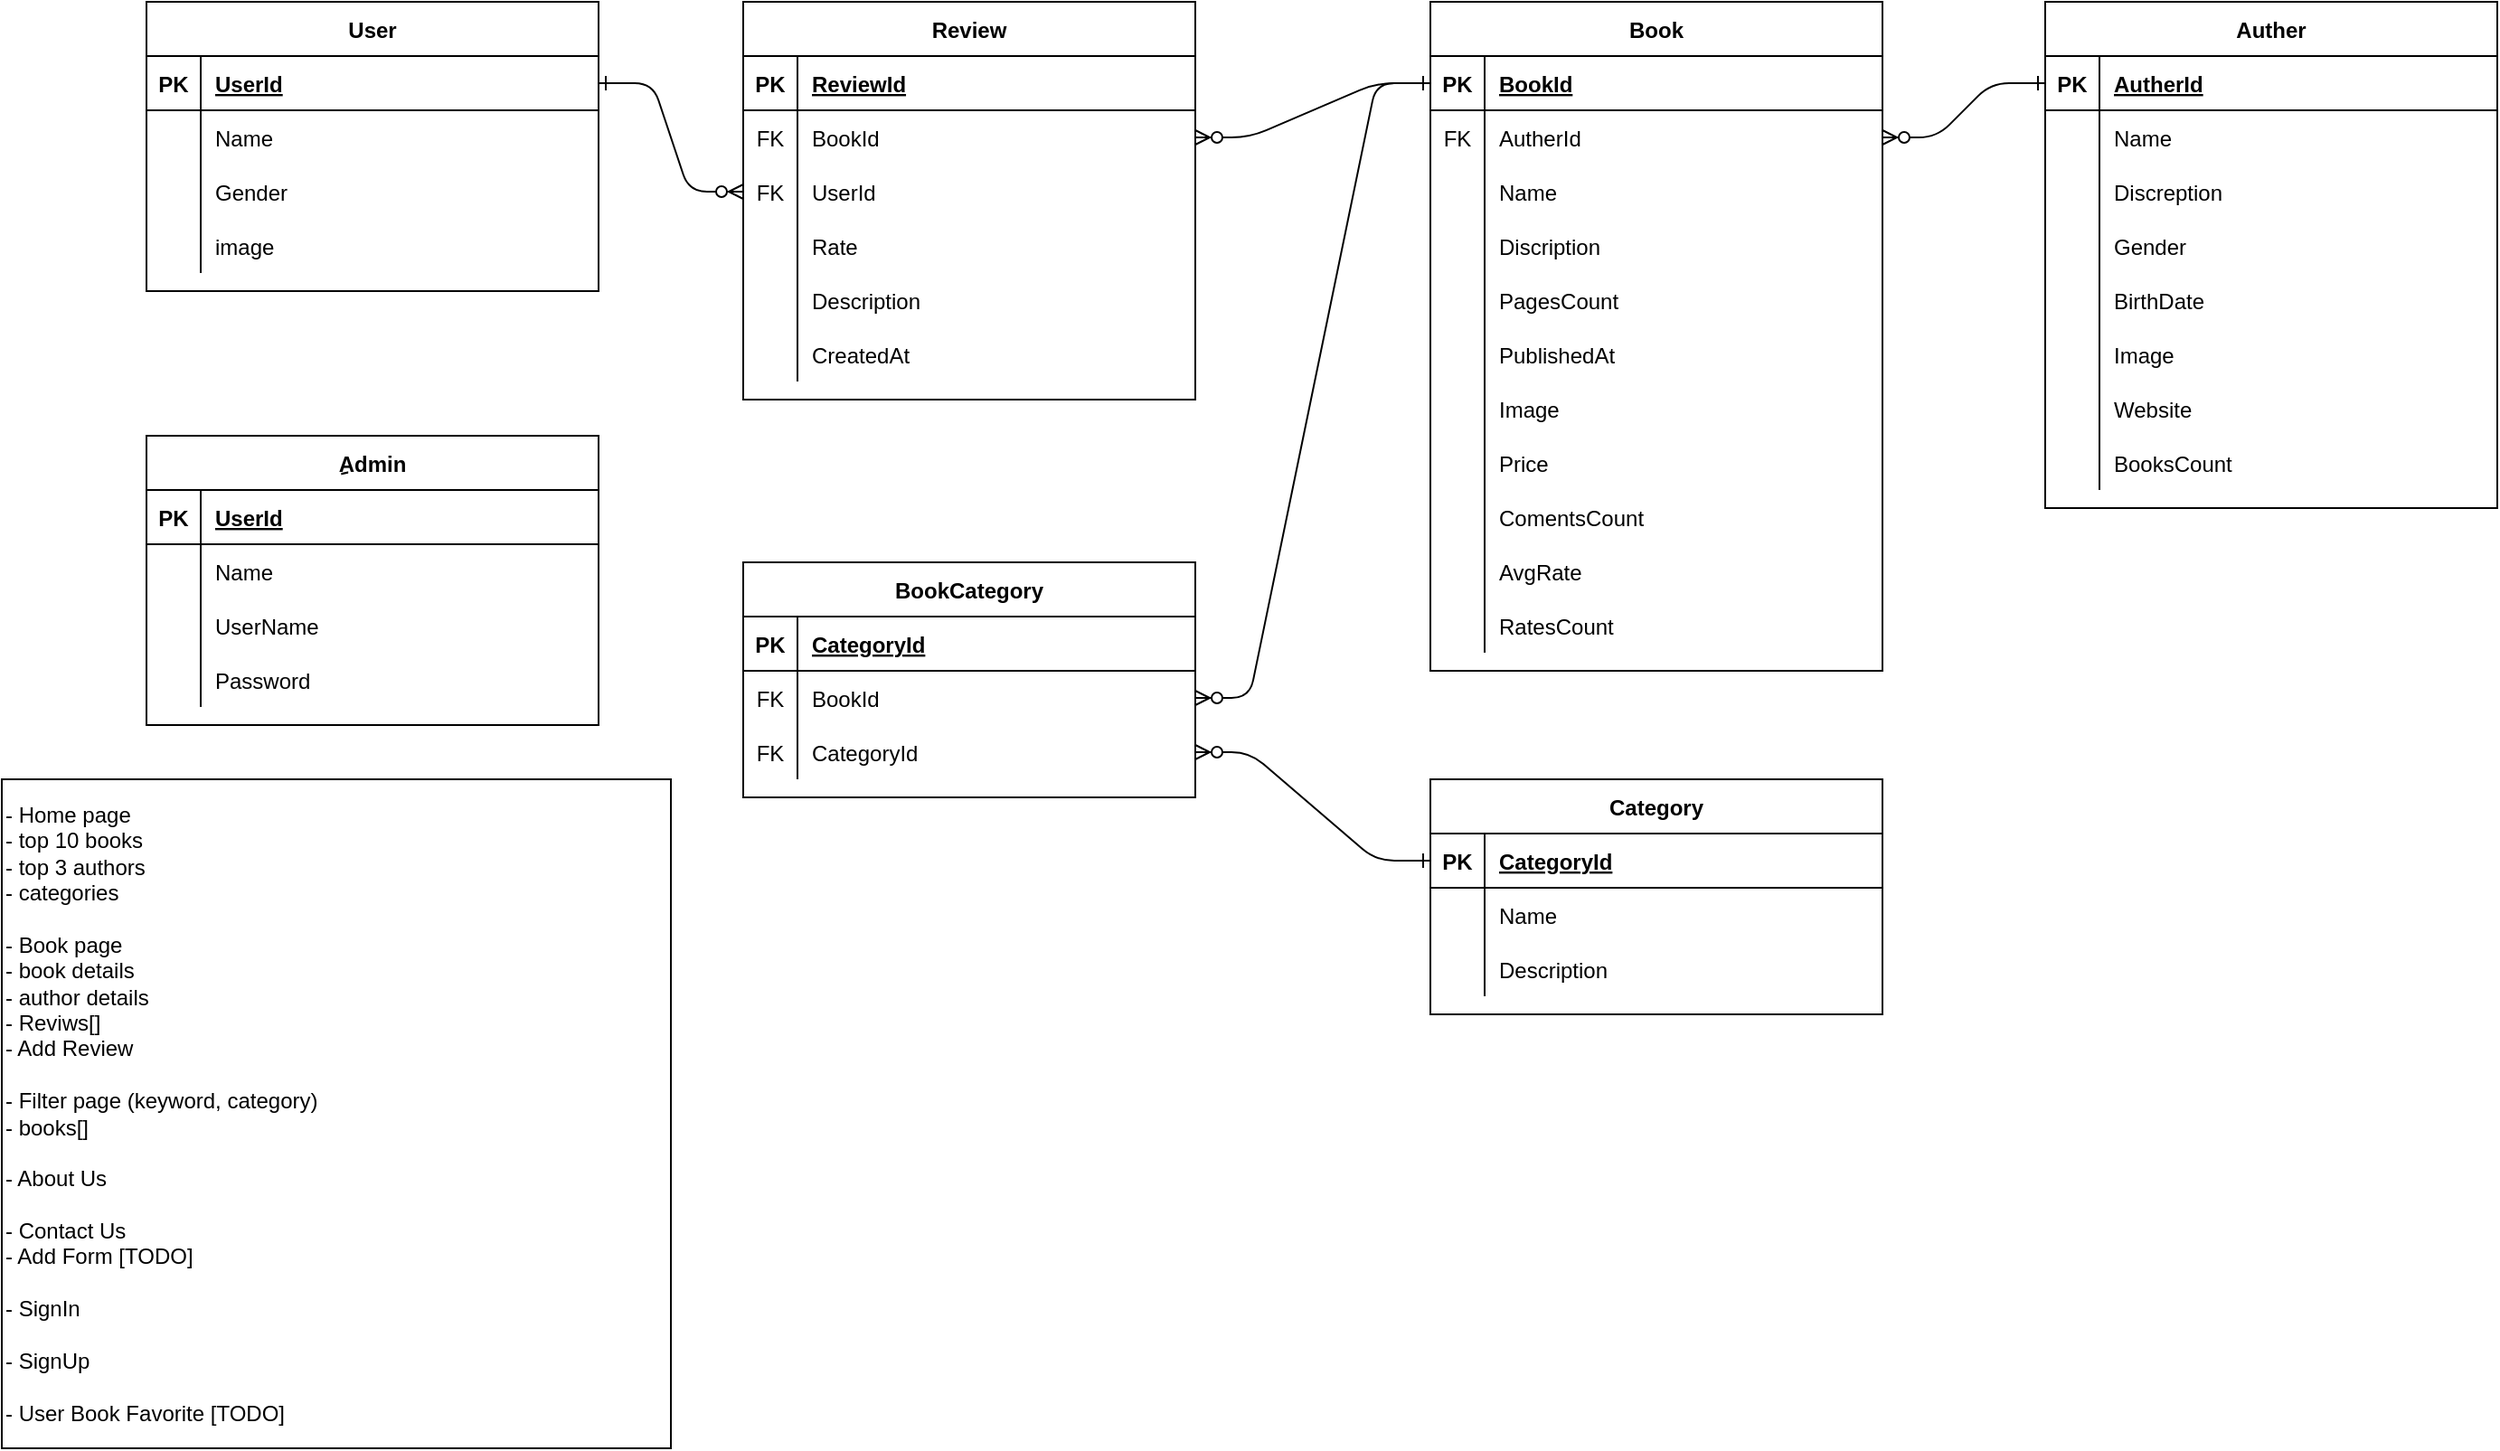 <mxfile version="14.5.1" type="device"><diagram id="R2lEEEUBdFMjLlhIrx00" name="Page-1"><mxGraphModel dx="2222" dy="832" grid="1" gridSize="10" guides="1" tooltips="1" connect="1" arrows="1" fold="1" page="0" pageScale="1" pageWidth="850" pageHeight="1100" math="0" shadow="0" extFonts="Permanent Marker^https://fonts.googleapis.com/css?family=Permanent+Marker"><root><mxCell id="0"/><mxCell id="1" parent="0"/><mxCell id="C-vyLk0tnHw3VtMMgP7b-1" value="" style="edgeStyle=entityRelationEdgeStyle;endArrow=ERzeroToMany;startArrow=ERone;endFill=1;startFill=0;" parent="1" source="C-vyLk0tnHw3VtMMgP7b-3" target="C-vyLk0tnHw3VtMMgP7b-27" edge="1"><mxGeometry width="100" height="100" relative="1" as="geometry"><mxPoint x="340" y="720" as="sourcePoint"/><mxPoint x="350" y="250" as="targetPoint"/></mxGeometry></mxCell><mxCell id="C-vyLk0tnHw3VtMMgP7b-2" value="Auther" style="shape=table;startSize=30;container=1;collapsible=1;childLayout=tableLayout;fixedRows=1;rowLines=0;fontStyle=1;align=center;resizeLast=1;" parent="1" vertex="1"><mxGeometry x="360" y="120" width="250" height="280" as="geometry"/></mxCell><mxCell id="C-vyLk0tnHw3VtMMgP7b-3" value="" style="shape=partialRectangle;collapsible=0;dropTarget=0;pointerEvents=0;fillColor=none;points=[[0,0.5],[1,0.5]];portConstraint=eastwest;top=0;left=0;right=0;bottom=1;" parent="C-vyLk0tnHw3VtMMgP7b-2" vertex="1"><mxGeometry y="30" width="250" height="30" as="geometry"/></mxCell><mxCell id="C-vyLk0tnHw3VtMMgP7b-4" value="PK" style="shape=partialRectangle;overflow=hidden;connectable=0;fillColor=none;top=0;left=0;bottom=0;right=0;fontStyle=1;" parent="C-vyLk0tnHw3VtMMgP7b-3" vertex="1"><mxGeometry width="30" height="30" as="geometry"/></mxCell><mxCell id="C-vyLk0tnHw3VtMMgP7b-5" value="AutherId" style="shape=partialRectangle;overflow=hidden;connectable=0;fillColor=none;top=0;left=0;bottom=0;right=0;align=left;spacingLeft=6;fontStyle=5;" parent="C-vyLk0tnHw3VtMMgP7b-3" vertex="1"><mxGeometry x="30" width="220" height="30" as="geometry"/></mxCell><mxCell id="C-vyLk0tnHw3VtMMgP7b-6" value="" style="shape=partialRectangle;collapsible=0;dropTarget=0;pointerEvents=0;fillColor=none;points=[[0,0.5],[1,0.5]];portConstraint=eastwest;top=0;left=0;right=0;bottom=0;" parent="C-vyLk0tnHw3VtMMgP7b-2" vertex="1"><mxGeometry y="60" width="250" height="30" as="geometry"/></mxCell><mxCell id="C-vyLk0tnHw3VtMMgP7b-7" value="" style="shape=partialRectangle;overflow=hidden;connectable=0;fillColor=none;top=0;left=0;bottom=0;right=0;" parent="C-vyLk0tnHw3VtMMgP7b-6" vertex="1"><mxGeometry width="30" height="30" as="geometry"/></mxCell><mxCell id="C-vyLk0tnHw3VtMMgP7b-8" value="Name" style="shape=partialRectangle;overflow=hidden;connectable=0;fillColor=none;top=0;left=0;bottom=0;right=0;align=left;spacingLeft=6;" parent="C-vyLk0tnHw3VtMMgP7b-6" vertex="1"><mxGeometry x="30" width="220" height="30" as="geometry"/></mxCell><mxCell id="C-vyLk0tnHw3VtMMgP7b-9" value="" style="shape=partialRectangle;collapsible=0;dropTarget=0;pointerEvents=0;fillColor=none;points=[[0,0.5],[1,0.5]];portConstraint=eastwest;top=0;left=0;right=0;bottom=0;" parent="C-vyLk0tnHw3VtMMgP7b-2" vertex="1"><mxGeometry y="90" width="250" height="30" as="geometry"/></mxCell><mxCell id="C-vyLk0tnHw3VtMMgP7b-10" value="" style="shape=partialRectangle;overflow=hidden;connectable=0;fillColor=none;top=0;left=0;bottom=0;right=0;" parent="C-vyLk0tnHw3VtMMgP7b-9" vertex="1"><mxGeometry width="30" height="30" as="geometry"/></mxCell><mxCell id="C-vyLk0tnHw3VtMMgP7b-11" value="Discreption" style="shape=partialRectangle;overflow=hidden;connectable=0;fillColor=none;top=0;left=0;bottom=0;right=0;align=left;spacingLeft=6;" parent="C-vyLk0tnHw3VtMMgP7b-9" vertex="1"><mxGeometry x="30" width="220" height="30" as="geometry"/></mxCell><mxCell id="9CYQMxDOQWT6zgm0s9Ft-34" value="" style="shape=partialRectangle;collapsible=0;dropTarget=0;pointerEvents=0;fillColor=none;points=[[0,0.5],[1,0.5]];portConstraint=eastwest;top=0;left=0;right=0;bottom=0;" parent="C-vyLk0tnHw3VtMMgP7b-2" vertex="1"><mxGeometry y="120" width="250" height="30" as="geometry"/></mxCell><mxCell id="9CYQMxDOQWT6zgm0s9Ft-35" value="" style="shape=partialRectangle;overflow=hidden;connectable=0;fillColor=none;top=0;left=0;bottom=0;right=0;" parent="9CYQMxDOQWT6zgm0s9Ft-34" vertex="1"><mxGeometry width="30" height="30" as="geometry"/></mxCell><mxCell id="9CYQMxDOQWT6zgm0s9Ft-36" value="Gender" style="shape=partialRectangle;overflow=hidden;connectable=0;fillColor=none;top=0;left=0;bottom=0;right=0;align=left;spacingLeft=6;" parent="9CYQMxDOQWT6zgm0s9Ft-34" vertex="1"><mxGeometry x="30" width="220" height="30" as="geometry"/></mxCell><mxCell id="9CYQMxDOQWT6zgm0s9Ft-37" value="" style="shape=partialRectangle;collapsible=0;dropTarget=0;pointerEvents=0;fillColor=none;points=[[0,0.5],[1,0.5]];portConstraint=eastwest;top=0;left=0;right=0;bottom=0;" parent="C-vyLk0tnHw3VtMMgP7b-2" vertex="1"><mxGeometry y="150" width="250" height="30" as="geometry"/></mxCell><mxCell id="9CYQMxDOQWT6zgm0s9Ft-38" value="" style="shape=partialRectangle;overflow=hidden;connectable=0;fillColor=none;top=0;left=0;bottom=0;right=0;" parent="9CYQMxDOQWT6zgm0s9Ft-37" vertex="1"><mxGeometry width="30" height="30" as="geometry"/></mxCell><mxCell id="9CYQMxDOQWT6zgm0s9Ft-39" value="BirthDate" style="shape=partialRectangle;overflow=hidden;connectable=0;fillColor=none;top=0;left=0;bottom=0;right=0;align=left;spacingLeft=6;" parent="9CYQMxDOQWT6zgm0s9Ft-37" vertex="1"><mxGeometry x="30" width="220" height="30" as="geometry"/></mxCell><mxCell id="9CYQMxDOQWT6zgm0s9Ft-40" value="" style="shape=partialRectangle;collapsible=0;dropTarget=0;pointerEvents=0;fillColor=none;points=[[0,0.5],[1,0.5]];portConstraint=eastwest;top=0;left=0;right=0;bottom=0;" parent="C-vyLk0tnHw3VtMMgP7b-2" vertex="1"><mxGeometry y="180" width="250" height="30" as="geometry"/></mxCell><mxCell id="9CYQMxDOQWT6zgm0s9Ft-41" value="" style="shape=partialRectangle;overflow=hidden;connectable=0;fillColor=none;top=0;left=0;bottom=0;right=0;" parent="9CYQMxDOQWT6zgm0s9Ft-40" vertex="1"><mxGeometry width="30" height="30" as="geometry"/></mxCell><mxCell id="9CYQMxDOQWT6zgm0s9Ft-42" value="Image" style="shape=partialRectangle;overflow=hidden;connectable=0;fillColor=none;top=0;left=0;bottom=0;right=0;align=left;spacingLeft=6;" parent="9CYQMxDOQWT6zgm0s9Ft-40" vertex="1"><mxGeometry x="30" width="220" height="30" as="geometry"/></mxCell><mxCell id="9CYQMxDOQWT6zgm0s9Ft-43" value="" style="shape=partialRectangle;collapsible=0;dropTarget=0;pointerEvents=0;fillColor=none;points=[[0,0.5],[1,0.5]];portConstraint=eastwest;top=0;left=0;right=0;bottom=0;" parent="C-vyLk0tnHw3VtMMgP7b-2" vertex="1"><mxGeometry y="210" width="250" height="30" as="geometry"/></mxCell><mxCell id="9CYQMxDOQWT6zgm0s9Ft-44" value="" style="shape=partialRectangle;overflow=hidden;connectable=0;fillColor=none;top=0;left=0;bottom=0;right=0;" parent="9CYQMxDOQWT6zgm0s9Ft-43" vertex="1"><mxGeometry width="30" height="30" as="geometry"/></mxCell><mxCell id="9CYQMxDOQWT6zgm0s9Ft-45" value="Website" style="shape=partialRectangle;overflow=hidden;connectable=0;fillColor=none;top=0;left=0;bottom=0;right=0;align=left;spacingLeft=6;" parent="9CYQMxDOQWT6zgm0s9Ft-43" vertex="1"><mxGeometry x="30" width="220" height="30" as="geometry"/></mxCell><mxCell id="9CYQMxDOQWT6zgm0s9Ft-46" value="" style="shape=partialRectangle;collapsible=0;dropTarget=0;pointerEvents=0;fillColor=none;points=[[0,0.5],[1,0.5]];portConstraint=eastwest;top=0;left=0;right=0;bottom=0;" parent="C-vyLk0tnHw3VtMMgP7b-2" vertex="1"><mxGeometry y="240" width="250" height="30" as="geometry"/></mxCell><mxCell id="9CYQMxDOQWT6zgm0s9Ft-47" value="" style="shape=partialRectangle;overflow=hidden;connectable=0;fillColor=none;top=0;left=0;bottom=0;right=0;" parent="9CYQMxDOQWT6zgm0s9Ft-46" vertex="1"><mxGeometry width="30" height="30" as="geometry"/></mxCell><mxCell id="9CYQMxDOQWT6zgm0s9Ft-48" value="BooksCount" style="shape=partialRectangle;overflow=hidden;connectable=0;fillColor=none;top=0;left=0;bottom=0;right=0;align=left;spacingLeft=6;" parent="9CYQMxDOQWT6zgm0s9Ft-46" vertex="1"><mxGeometry x="30" width="220" height="30" as="geometry"/></mxCell><mxCell id="C-vyLk0tnHw3VtMMgP7b-23" value="Book" style="shape=table;startSize=30;container=1;collapsible=1;childLayout=tableLayout;fixedRows=1;rowLines=0;fontStyle=1;align=center;resizeLast=1;" parent="1" vertex="1"><mxGeometry x="20" y="120" width="250" height="370" as="geometry"/></mxCell><mxCell id="C-vyLk0tnHw3VtMMgP7b-24" value="" style="shape=partialRectangle;collapsible=0;dropTarget=0;pointerEvents=0;fillColor=none;points=[[0,0.5],[1,0.5]];portConstraint=eastwest;top=0;left=0;right=0;bottom=1;" parent="C-vyLk0tnHw3VtMMgP7b-23" vertex="1"><mxGeometry y="30" width="250" height="30" as="geometry"/></mxCell><mxCell id="C-vyLk0tnHw3VtMMgP7b-25" value="PK" style="shape=partialRectangle;overflow=hidden;connectable=0;fillColor=none;top=0;left=0;bottom=0;right=0;fontStyle=1;" parent="C-vyLk0tnHw3VtMMgP7b-24" vertex="1"><mxGeometry width="30" height="30" as="geometry"/></mxCell><mxCell id="C-vyLk0tnHw3VtMMgP7b-26" value="BookId" style="shape=partialRectangle;overflow=hidden;connectable=0;fillColor=none;top=0;left=0;bottom=0;right=0;align=left;spacingLeft=6;fontStyle=5;" parent="C-vyLk0tnHw3VtMMgP7b-24" vertex="1"><mxGeometry x="30" width="220" height="30" as="geometry"/></mxCell><mxCell id="C-vyLk0tnHw3VtMMgP7b-27" value="" style="shape=partialRectangle;collapsible=0;dropTarget=0;pointerEvents=0;fillColor=none;points=[[0,0.5],[1,0.5]];portConstraint=eastwest;top=0;left=0;right=0;bottom=0;" parent="C-vyLk0tnHw3VtMMgP7b-23" vertex="1"><mxGeometry y="60" width="250" height="30" as="geometry"/></mxCell><mxCell id="C-vyLk0tnHw3VtMMgP7b-28" value="FK" style="shape=partialRectangle;overflow=hidden;connectable=0;fillColor=none;top=0;left=0;bottom=0;right=0;" parent="C-vyLk0tnHw3VtMMgP7b-27" vertex="1"><mxGeometry width="30" height="30" as="geometry"/></mxCell><mxCell id="C-vyLk0tnHw3VtMMgP7b-29" value="AutherId" style="shape=partialRectangle;overflow=hidden;connectable=0;fillColor=none;top=0;left=0;bottom=0;right=0;align=left;spacingLeft=6;" parent="C-vyLk0tnHw3VtMMgP7b-27" vertex="1"><mxGeometry x="30" width="220" height="30" as="geometry"/></mxCell><mxCell id="9CYQMxDOQWT6zgm0s9Ft-31" value="" style="shape=partialRectangle;collapsible=0;dropTarget=0;pointerEvents=0;fillColor=none;points=[[0,0.5],[1,0.5]];portConstraint=eastwest;top=0;left=0;right=0;bottom=0;" parent="C-vyLk0tnHw3VtMMgP7b-23" vertex="1"><mxGeometry y="90" width="250" height="30" as="geometry"/></mxCell><mxCell id="9CYQMxDOQWT6zgm0s9Ft-32" value="" style="shape=partialRectangle;overflow=hidden;connectable=0;fillColor=none;top=0;left=0;bottom=0;right=0;" parent="9CYQMxDOQWT6zgm0s9Ft-31" vertex="1"><mxGeometry width="30" height="30" as="geometry"/></mxCell><mxCell id="9CYQMxDOQWT6zgm0s9Ft-33" value="Name" style="shape=partialRectangle;overflow=hidden;connectable=0;fillColor=none;top=0;left=0;bottom=0;right=0;align=left;spacingLeft=6;" parent="9CYQMxDOQWT6zgm0s9Ft-31" vertex="1"><mxGeometry x="30" width="220" height="30" as="geometry"/></mxCell><mxCell id="9CYQMxDOQWT6zgm0s9Ft-28" value="" style="shape=partialRectangle;collapsible=0;dropTarget=0;pointerEvents=0;fillColor=none;points=[[0,0.5],[1,0.5]];portConstraint=eastwest;top=0;left=0;right=0;bottom=0;" parent="C-vyLk0tnHw3VtMMgP7b-23" vertex="1"><mxGeometry y="120" width="250" height="30" as="geometry"/></mxCell><mxCell id="9CYQMxDOQWT6zgm0s9Ft-29" value="" style="shape=partialRectangle;overflow=hidden;connectable=0;fillColor=none;top=0;left=0;bottom=0;right=0;" parent="9CYQMxDOQWT6zgm0s9Ft-28" vertex="1"><mxGeometry width="30" height="30" as="geometry"/></mxCell><mxCell id="9CYQMxDOQWT6zgm0s9Ft-30" value="Discription" style="shape=partialRectangle;overflow=hidden;connectable=0;fillColor=none;top=0;left=0;bottom=0;right=0;align=left;spacingLeft=6;" parent="9CYQMxDOQWT6zgm0s9Ft-28" vertex="1"><mxGeometry x="30" width="220" height="30" as="geometry"/></mxCell><mxCell id="9CYQMxDOQWT6zgm0s9Ft-1" value="" style="shape=partialRectangle;collapsible=0;dropTarget=0;pointerEvents=0;fillColor=none;points=[[0,0.5],[1,0.5]];portConstraint=eastwest;top=0;left=0;right=0;bottom=0;" parent="C-vyLk0tnHw3VtMMgP7b-23" vertex="1"><mxGeometry y="150" width="250" height="30" as="geometry"/></mxCell><mxCell id="9CYQMxDOQWT6zgm0s9Ft-2" value="" style="shape=partialRectangle;overflow=hidden;connectable=0;fillColor=none;top=0;left=0;bottom=0;right=0;" parent="9CYQMxDOQWT6zgm0s9Ft-1" vertex="1"><mxGeometry width="30" height="30" as="geometry"/></mxCell><mxCell id="9CYQMxDOQWT6zgm0s9Ft-3" value="PagesCount" style="shape=partialRectangle;overflow=hidden;connectable=0;fillColor=none;top=0;left=0;bottom=0;right=0;align=left;spacingLeft=6;" parent="9CYQMxDOQWT6zgm0s9Ft-1" vertex="1"><mxGeometry x="30" width="220" height="30" as="geometry"/></mxCell><mxCell id="9CYQMxDOQWT6zgm0s9Ft-4" value="" style="shape=partialRectangle;collapsible=0;dropTarget=0;pointerEvents=0;fillColor=none;points=[[0,0.5],[1,0.5]];portConstraint=eastwest;top=0;left=0;right=0;bottom=0;" parent="C-vyLk0tnHw3VtMMgP7b-23" vertex="1"><mxGeometry y="180" width="250" height="30" as="geometry"/></mxCell><mxCell id="9CYQMxDOQWT6zgm0s9Ft-5" value="" style="shape=partialRectangle;overflow=hidden;connectable=0;fillColor=none;top=0;left=0;bottom=0;right=0;" parent="9CYQMxDOQWT6zgm0s9Ft-4" vertex="1"><mxGeometry width="30" height="30" as="geometry"/></mxCell><mxCell id="9CYQMxDOQWT6zgm0s9Ft-6" value="PublishedAt" style="shape=partialRectangle;overflow=hidden;connectable=0;fillColor=none;top=0;left=0;bottom=0;right=0;align=left;spacingLeft=6;" parent="9CYQMxDOQWT6zgm0s9Ft-4" vertex="1"><mxGeometry x="30" width="220" height="30" as="geometry"/></mxCell><mxCell id="9CYQMxDOQWT6zgm0s9Ft-7" value="" style="shape=partialRectangle;collapsible=0;dropTarget=0;pointerEvents=0;fillColor=none;points=[[0,0.5],[1,0.5]];portConstraint=eastwest;top=0;left=0;right=0;bottom=0;" parent="C-vyLk0tnHw3VtMMgP7b-23" vertex="1"><mxGeometry y="210" width="250" height="30" as="geometry"/></mxCell><mxCell id="9CYQMxDOQWT6zgm0s9Ft-8" value="" style="shape=partialRectangle;overflow=hidden;connectable=0;fillColor=none;top=0;left=0;bottom=0;right=0;" parent="9CYQMxDOQWT6zgm0s9Ft-7" vertex="1"><mxGeometry width="30" height="30" as="geometry"/></mxCell><mxCell id="9CYQMxDOQWT6zgm0s9Ft-9" value="Image" style="shape=partialRectangle;overflow=hidden;connectable=0;fillColor=none;top=0;left=0;bottom=0;right=0;align=left;spacingLeft=6;" parent="9CYQMxDOQWT6zgm0s9Ft-7" vertex="1"><mxGeometry x="30" width="220" height="30" as="geometry"/></mxCell><mxCell id="9CYQMxDOQWT6zgm0s9Ft-10" value="" style="shape=partialRectangle;collapsible=0;dropTarget=0;pointerEvents=0;fillColor=none;points=[[0,0.5],[1,0.5]];portConstraint=eastwest;top=0;left=0;right=0;bottom=0;" parent="C-vyLk0tnHw3VtMMgP7b-23" vertex="1"><mxGeometry y="240" width="250" height="30" as="geometry"/></mxCell><mxCell id="9CYQMxDOQWT6zgm0s9Ft-11" value="" style="shape=partialRectangle;overflow=hidden;connectable=0;fillColor=none;top=0;left=0;bottom=0;right=0;" parent="9CYQMxDOQWT6zgm0s9Ft-10" vertex="1"><mxGeometry width="30" height="30" as="geometry"/></mxCell><mxCell id="9CYQMxDOQWT6zgm0s9Ft-12" value="Price" style="shape=partialRectangle;overflow=hidden;connectable=0;fillColor=none;top=0;left=0;bottom=0;right=0;align=left;spacingLeft=6;" parent="9CYQMxDOQWT6zgm0s9Ft-10" vertex="1"><mxGeometry x="30" width="220" height="30" as="geometry"/></mxCell><mxCell id="9CYQMxDOQWT6zgm0s9Ft-13" value="" style="shape=partialRectangle;collapsible=0;dropTarget=0;pointerEvents=0;fillColor=none;points=[[0,0.5],[1,0.5]];portConstraint=eastwest;top=0;left=0;right=0;bottom=0;" parent="C-vyLk0tnHw3VtMMgP7b-23" vertex="1"><mxGeometry y="270" width="250" height="30" as="geometry"/></mxCell><mxCell id="9CYQMxDOQWT6zgm0s9Ft-14" value="" style="shape=partialRectangle;overflow=hidden;connectable=0;fillColor=none;top=0;left=0;bottom=0;right=0;" parent="9CYQMxDOQWT6zgm0s9Ft-13" vertex="1"><mxGeometry width="30" height="30" as="geometry"/></mxCell><mxCell id="9CYQMxDOQWT6zgm0s9Ft-15" value="ComentsCount" style="shape=partialRectangle;overflow=hidden;connectable=0;fillColor=none;top=0;left=0;bottom=0;right=0;align=left;spacingLeft=6;" parent="9CYQMxDOQWT6zgm0s9Ft-13" vertex="1"><mxGeometry x="30" width="220" height="30" as="geometry"/></mxCell><mxCell id="9CYQMxDOQWT6zgm0s9Ft-16" value="" style="shape=partialRectangle;collapsible=0;dropTarget=0;pointerEvents=0;fillColor=none;points=[[0,0.5],[1,0.5]];portConstraint=eastwest;top=0;left=0;right=0;bottom=0;" parent="C-vyLk0tnHw3VtMMgP7b-23" vertex="1"><mxGeometry y="300" width="250" height="30" as="geometry"/></mxCell><mxCell id="9CYQMxDOQWT6zgm0s9Ft-17" value="" style="shape=partialRectangle;overflow=hidden;connectable=0;fillColor=none;top=0;left=0;bottom=0;right=0;" parent="9CYQMxDOQWT6zgm0s9Ft-16" vertex="1"><mxGeometry width="30" height="30" as="geometry"/></mxCell><mxCell id="9CYQMxDOQWT6zgm0s9Ft-18" value="AvgRate" style="shape=partialRectangle;overflow=hidden;connectable=0;fillColor=none;top=0;left=0;bottom=0;right=0;align=left;spacingLeft=6;" parent="9CYQMxDOQWT6zgm0s9Ft-16" vertex="1"><mxGeometry x="30" width="220" height="30" as="geometry"/></mxCell><mxCell id="9CYQMxDOQWT6zgm0s9Ft-19" value="" style="shape=partialRectangle;collapsible=0;dropTarget=0;pointerEvents=0;fillColor=none;points=[[0,0.5],[1,0.5]];portConstraint=eastwest;top=0;left=0;right=0;bottom=0;" parent="C-vyLk0tnHw3VtMMgP7b-23" vertex="1"><mxGeometry y="330" width="250" height="30" as="geometry"/></mxCell><mxCell id="9CYQMxDOQWT6zgm0s9Ft-20" value="" style="shape=partialRectangle;overflow=hidden;connectable=0;fillColor=none;top=0;left=0;bottom=0;right=0;" parent="9CYQMxDOQWT6zgm0s9Ft-19" vertex="1"><mxGeometry width="30" height="30" as="geometry"/></mxCell><mxCell id="9CYQMxDOQWT6zgm0s9Ft-21" value="RatesCount" style="shape=partialRectangle;overflow=hidden;connectable=0;fillColor=none;top=0;left=0;bottom=0;right=0;align=left;spacingLeft=6;" parent="9CYQMxDOQWT6zgm0s9Ft-19" vertex="1"><mxGeometry x="30" width="220" height="30" as="geometry"/></mxCell><mxCell id="9CYQMxDOQWT6zgm0s9Ft-55" value="Review" style="shape=table;startSize=30;container=1;collapsible=1;childLayout=tableLayout;fixedRows=1;rowLines=0;fontStyle=1;align=center;resizeLast=1;" parent="1" vertex="1"><mxGeometry x="-360" y="120" width="250" height="220" as="geometry"/></mxCell><mxCell id="9CYQMxDOQWT6zgm0s9Ft-56" value="" style="shape=partialRectangle;collapsible=0;dropTarget=0;pointerEvents=0;fillColor=none;points=[[0,0.5],[1,0.5]];portConstraint=eastwest;top=0;left=0;right=0;bottom=1;" parent="9CYQMxDOQWT6zgm0s9Ft-55" vertex="1"><mxGeometry y="30" width="250" height="30" as="geometry"/></mxCell><mxCell id="9CYQMxDOQWT6zgm0s9Ft-57" value="PK" style="shape=partialRectangle;overflow=hidden;connectable=0;fillColor=none;top=0;left=0;bottom=0;right=0;fontStyle=1;" parent="9CYQMxDOQWT6zgm0s9Ft-56" vertex="1"><mxGeometry width="30" height="30" as="geometry"/></mxCell><mxCell id="9CYQMxDOQWT6zgm0s9Ft-58" value="ReviewId" style="shape=partialRectangle;overflow=hidden;connectable=0;fillColor=none;top=0;left=0;bottom=0;right=0;align=left;spacingLeft=6;fontStyle=5;" parent="9CYQMxDOQWT6zgm0s9Ft-56" vertex="1"><mxGeometry x="30" width="220" height="30" as="geometry"/></mxCell><mxCell id="9CYQMxDOQWT6zgm0s9Ft-59" value="" style="shape=partialRectangle;collapsible=0;dropTarget=0;pointerEvents=0;fillColor=none;points=[[0,0.5],[1,0.5]];portConstraint=eastwest;top=0;left=0;right=0;bottom=0;" parent="9CYQMxDOQWT6zgm0s9Ft-55" vertex="1"><mxGeometry y="60" width="250" height="30" as="geometry"/></mxCell><mxCell id="9CYQMxDOQWT6zgm0s9Ft-60" value="FK" style="shape=partialRectangle;overflow=hidden;connectable=0;fillColor=none;top=0;left=0;bottom=0;right=0;" parent="9CYQMxDOQWT6zgm0s9Ft-59" vertex="1"><mxGeometry width="30" height="30" as="geometry"/></mxCell><mxCell id="9CYQMxDOQWT6zgm0s9Ft-61" value="BookId" style="shape=partialRectangle;overflow=hidden;connectable=0;fillColor=none;top=0;left=0;bottom=0;right=0;align=left;spacingLeft=6;" parent="9CYQMxDOQWT6zgm0s9Ft-59" vertex="1"><mxGeometry x="30" width="220" height="30" as="geometry"/></mxCell><mxCell id="9CYQMxDOQWT6zgm0s9Ft-62" value="" style="shape=partialRectangle;collapsible=0;dropTarget=0;pointerEvents=0;fillColor=none;points=[[0,0.5],[1,0.5]];portConstraint=eastwest;top=0;left=0;right=0;bottom=0;" parent="9CYQMxDOQWT6zgm0s9Ft-55" vertex="1"><mxGeometry y="90" width="250" height="30" as="geometry"/></mxCell><mxCell id="9CYQMxDOQWT6zgm0s9Ft-63" value="FK" style="shape=partialRectangle;overflow=hidden;connectable=0;fillColor=none;top=0;left=0;bottom=0;right=0;" parent="9CYQMxDOQWT6zgm0s9Ft-62" vertex="1"><mxGeometry width="30" height="30" as="geometry"/></mxCell><mxCell id="9CYQMxDOQWT6zgm0s9Ft-64" value="UserId" style="shape=partialRectangle;overflow=hidden;connectable=0;fillColor=none;top=0;left=0;bottom=0;right=0;align=left;spacingLeft=6;" parent="9CYQMxDOQWT6zgm0s9Ft-62" vertex="1"><mxGeometry x="30" width="220" height="30" as="geometry"/></mxCell><mxCell id="9CYQMxDOQWT6zgm0s9Ft-65" value="" style="shape=partialRectangle;collapsible=0;dropTarget=0;pointerEvents=0;fillColor=none;points=[[0,0.5],[1,0.5]];portConstraint=eastwest;top=0;left=0;right=0;bottom=0;" parent="9CYQMxDOQWT6zgm0s9Ft-55" vertex="1"><mxGeometry y="120" width="250" height="30" as="geometry"/></mxCell><mxCell id="9CYQMxDOQWT6zgm0s9Ft-66" value="" style="shape=partialRectangle;overflow=hidden;connectable=0;fillColor=none;top=0;left=0;bottom=0;right=0;" parent="9CYQMxDOQWT6zgm0s9Ft-65" vertex="1"><mxGeometry width="30" height="30" as="geometry"/></mxCell><mxCell id="9CYQMxDOQWT6zgm0s9Ft-67" value="Rate" style="shape=partialRectangle;overflow=hidden;connectable=0;fillColor=none;top=0;left=0;bottom=0;right=0;align=left;spacingLeft=6;" parent="9CYQMxDOQWT6zgm0s9Ft-65" vertex="1"><mxGeometry x="30" width="220" height="30" as="geometry"/></mxCell><mxCell id="9CYQMxDOQWT6zgm0s9Ft-68" value="" style="shape=partialRectangle;collapsible=0;dropTarget=0;pointerEvents=0;fillColor=none;points=[[0,0.5],[1,0.5]];portConstraint=eastwest;top=0;left=0;right=0;bottom=0;" parent="9CYQMxDOQWT6zgm0s9Ft-55" vertex="1"><mxGeometry y="150" width="250" height="30" as="geometry"/></mxCell><mxCell id="9CYQMxDOQWT6zgm0s9Ft-69" value="" style="shape=partialRectangle;overflow=hidden;connectable=0;fillColor=none;top=0;left=0;bottom=0;right=0;" parent="9CYQMxDOQWT6zgm0s9Ft-68" vertex="1"><mxGeometry width="30" height="30" as="geometry"/></mxCell><mxCell id="9CYQMxDOQWT6zgm0s9Ft-70" value="Description" style="shape=partialRectangle;overflow=hidden;connectable=0;fillColor=none;top=0;left=0;bottom=0;right=0;align=left;spacingLeft=6;" parent="9CYQMxDOQWT6zgm0s9Ft-68" vertex="1"><mxGeometry x="30" width="220" height="30" as="geometry"/></mxCell><mxCell id="9CYQMxDOQWT6zgm0s9Ft-71" value="" style="shape=partialRectangle;collapsible=0;dropTarget=0;pointerEvents=0;fillColor=none;points=[[0,0.5],[1,0.5]];portConstraint=eastwest;top=0;left=0;right=0;bottom=0;" parent="9CYQMxDOQWT6zgm0s9Ft-55" vertex="1"><mxGeometry y="180" width="250" height="30" as="geometry"/></mxCell><mxCell id="9CYQMxDOQWT6zgm0s9Ft-72" value="" style="shape=partialRectangle;overflow=hidden;connectable=0;fillColor=none;top=0;left=0;bottom=0;right=0;" parent="9CYQMxDOQWT6zgm0s9Ft-71" vertex="1"><mxGeometry width="30" height="30" as="geometry"/></mxCell><mxCell id="9CYQMxDOQWT6zgm0s9Ft-73" value="CreatedAt" style="shape=partialRectangle;overflow=hidden;connectable=0;fillColor=none;top=0;left=0;bottom=0;right=0;align=left;spacingLeft=6;" parent="9CYQMxDOQWT6zgm0s9Ft-71" vertex="1"><mxGeometry x="30" width="220" height="30" as="geometry"/></mxCell><mxCell id="9CYQMxDOQWT6zgm0s9Ft-89" value="User" style="shape=table;startSize=30;container=1;collapsible=1;childLayout=tableLayout;fixedRows=1;rowLines=0;fontStyle=1;align=center;resizeLast=1;" parent="1" vertex="1"><mxGeometry x="-690" y="120" width="250" height="160" as="geometry"/></mxCell><mxCell id="9CYQMxDOQWT6zgm0s9Ft-90" value="" style="shape=partialRectangle;collapsible=0;dropTarget=0;pointerEvents=0;fillColor=none;points=[[0,0.5],[1,0.5]];portConstraint=eastwest;top=0;left=0;right=0;bottom=1;" parent="9CYQMxDOQWT6zgm0s9Ft-89" vertex="1"><mxGeometry y="30" width="250" height="30" as="geometry"/></mxCell><mxCell id="9CYQMxDOQWT6zgm0s9Ft-91" value="PK" style="shape=partialRectangle;overflow=hidden;connectable=0;fillColor=none;top=0;left=0;bottom=0;right=0;fontStyle=1;" parent="9CYQMxDOQWT6zgm0s9Ft-90" vertex="1"><mxGeometry width="30" height="30" as="geometry"/></mxCell><mxCell id="9CYQMxDOQWT6zgm0s9Ft-92" value="UserId" style="shape=partialRectangle;overflow=hidden;connectable=0;fillColor=none;top=0;left=0;bottom=0;right=0;align=left;spacingLeft=6;fontStyle=5;" parent="9CYQMxDOQWT6zgm0s9Ft-90" vertex="1"><mxGeometry x="30" width="220" height="30" as="geometry"/></mxCell><mxCell id="9CYQMxDOQWT6zgm0s9Ft-93" value="" style="shape=partialRectangle;collapsible=0;dropTarget=0;pointerEvents=0;fillColor=none;points=[[0,0.5],[1,0.5]];portConstraint=eastwest;top=0;left=0;right=0;bottom=0;" parent="9CYQMxDOQWT6zgm0s9Ft-89" vertex="1"><mxGeometry y="60" width="250" height="30" as="geometry"/></mxCell><mxCell id="9CYQMxDOQWT6zgm0s9Ft-94" value="" style="shape=partialRectangle;overflow=hidden;connectable=0;fillColor=none;top=0;left=0;bottom=0;right=0;" parent="9CYQMxDOQWT6zgm0s9Ft-93" vertex="1"><mxGeometry width="30" height="30" as="geometry"/></mxCell><mxCell id="9CYQMxDOQWT6zgm0s9Ft-95" value="Name" style="shape=partialRectangle;overflow=hidden;connectable=0;fillColor=none;top=0;left=0;bottom=0;right=0;align=left;spacingLeft=6;" parent="9CYQMxDOQWT6zgm0s9Ft-93" vertex="1"><mxGeometry x="30" width="220" height="30" as="geometry"/></mxCell><mxCell id="9CYQMxDOQWT6zgm0s9Ft-96" value="" style="shape=partialRectangle;collapsible=0;dropTarget=0;pointerEvents=0;fillColor=none;points=[[0,0.5],[1,0.5]];portConstraint=eastwest;top=0;left=0;right=0;bottom=0;" parent="9CYQMxDOQWT6zgm0s9Ft-89" vertex="1"><mxGeometry y="90" width="250" height="30" as="geometry"/></mxCell><mxCell id="9CYQMxDOQWT6zgm0s9Ft-97" value="" style="shape=partialRectangle;overflow=hidden;connectable=0;fillColor=none;top=0;left=0;bottom=0;right=0;" parent="9CYQMxDOQWT6zgm0s9Ft-96" vertex="1"><mxGeometry width="30" height="30" as="geometry"/></mxCell><mxCell id="9CYQMxDOQWT6zgm0s9Ft-98" value="Gender" style="shape=partialRectangle;overflow=hidden;connectable=0;fillColor=none;top=0;left=0;bottom=0;right=0;align=left;spacingLeft=6;" parent="9CYQMxDOQWT6zgm0s9Ft-96" vertex="1"><mxGeometry x="30" width="220" height="30" as="geometry"/></mxCell><mxCell id="9CYQMxDOQWT6zgm0s9Ft-125" value="" style="shape=partialRectangle;collapsible=0;dropTarget=0;pointerEvents=0;fillColor=none;points=[[0,0.5],[1,0.5]];portConstraint=eastwest;top=0;left=0;right=0;bottom=0;" parent="9CYQMxDOQWT6zgm0s9Ft-89" vertex="1"><mxGeometry y="120" width="250" height="30" as="geometry"/></mxCell><mxCell id="9CYQMxDOQWT6zgm0s9Ft-126" value="" style="shape=partialRectangle;overflow=hidden;connectable=0;fillColor=none;top=0;left=0;bottom=0;right=0;" parent="9CYQMxDOQWT6zgm0s9Ft-125" vertex="1"><mxGeometry width="30" height="30" as="geometry"/></mxCell><mxCell id="9CYQMxDOQWT6zgm0s9Ft-127" value="image" style="shape=partialRectangle;overflow=hidden;connectable=0;fillColor=none;top=0;left=0;bottom=0;right=0;align=left;spacingLeft=6;" parent="9CYQMxDOQWT6zgm0s9Ft-125" vertex="1"><mxGeometry x="30" width="220" height="30" as="geometry"/></mxCell><mxCell id="9CYQMxDOQWT6zgm0s9Ft-123" value="" style="edgeStyle=entityRelationEdgeStyle;endArrow=ERzeroToMany;startArrow=ERone;endFill=1;startFill=0;" parent="1" source="C-vyLk0tnHw3VtMMgP7b-24" target="9CYQMxDOQWT6zgm0s9Ft-59" edge="1"><mxGeometry width="100" height="100" relative="1" as="geometry"><mxPoint x="460" y="175" as="sourcePoint"/><mxPoint x="280" y="205" as="targetPoint"/></mxGeometry></mxCell><mxCell id="9CYQMxDOQWT6zgm0s9Ft-124" value="" style="edgeStyle=entityRelationEdgeStyle;endArrow=ERzeroToMany;startArrow=ERone;endFill=1;startFill=0;" parent="1" source="9CYQMxDOQWT6zgm0s9Ft-90" target="9CYQMxDOQWT6zgm0s9Ft-62" edge="1"><mxGeometry width="100" height="100" relative="1" as="geometry"><mxPoint x="30" y="175" as="sourcePoint"/><mxPoint x="-100" y="205" as="targetPoint"/></mxGeometry></mxCell><mxCell id="9CYQMxDOQWT6zgm0s9Ft-128" value="Category" style="shape=table;startSize=30;container=1;collapsible=1;childLayout=tableLayout;fixedRows=1;rowLines=0;fontStyle=1;align=center;resizeLast=1;" parent="1" vertex="1"><mxGeometry x="20" y="550" width="250" height="130" as="geometry"/></mxCell><mxCell id="9CYQMxDOQWT6zgm0s9Ft-129" value="" style="shape=partialRectangle;collapsible=0;dropTarget=0;pointerEvents=0;fillColor=none;points=[[0,0.5],[1,0.5]];portConstraint=eastwest;top=0;left=0;right=0;bottom=1;" parent="9CYQMxDOQWT6zgm0s9Ft-128" vertex="1"><mxGeometry y="30" width="250" height="30" as="geometry"/></mxCell><mxCell id="9CYQMxDOQWT6zgm0s9Ft-130" value="PK" style="shape=partialRectangle;overflow=hidden;connectable=0;fillColor=none;top=0;left=0;bottom=0;right=0;fontStyle=1;" parent="9CYQMxDOQWT6zgm0s9Ft-129" vertex="1"><mxGeometry width="30" height="30" as="geometry"/></mxCell><mxCell id="9CYQMxDOQWT6zgm0s9Ft-131" value="CategoryId" style="shape=partialRectangle;overflow=hidden;connectable=0;fillColor=none;top=0;left=0;bottom=0;right=0;align=left;spacingLeft=6;fontStyle=5;" parent="9CYQMxDOQWT6zgm0s9Ft-129" vertex="1"><mxGeometry x="30" width="220" height="30" as="geometry"/></mxCell><mxCell id="9CYQMxDOQWT6zgm0s9Ft-132" value="" style="shape=partialRectangle;collapsible=0;dropTarget=0;pointerEvents=0;fillColor=none;points=[[0,0.5],[1,0.5]];portConstraint=eastwest;top=0;left=0;right=0;bottom=0;" parent="9CYQMxDOQWT6zgm0s9Ft-128" vertex="1"><mxGeometry y="60" width="250" height="30" as="geometry"/></mxCell><mxCell id="9CYQMxDOQWT6zgm0s9Ft-133" value="" style="shape=partialRectangle;overflow=hidden;connectable=0;fillColor=none;top=0;left=0;bottom=0;right=0;" parent="9CYQMxDOQWT6zgm0s9Ft-132" vertex="1"><mxGeometry width="30" height="30" as="geometry"/></mxCell><mxCell id="9CYQMxDOQWT6zgm0s9Ft-134" value="Name" style="shape=partialRectangle;overflow=hidden;connectable=0;fillColor=none;top=0;left=0;bottom=0;right=0;align=left;spacingLeft=6;" parent="9CYQMxDOQWT6zgm0s9Ft-132" vertex="1"><mxGeometry x="30" width="220" height="30" as="geometry"/></mxCell><mxCell id="9CYQMxDOQWT6zgm0s9Ft-141" value="" style="shape=partialRectangle;collapsible=0;dropTarget=0;pointerEvents=0;fillColor=none;points=[[0,0.5],[1,0.5]];portConstraint=eastwest;top=0;left=0;right=0;bottom=0;" parent="9CYQMxDOQWT6zgm0s9Ft-128" vertex="1"><mxGeometry y="90" width="250" height="30" as="geometry"/></mxCell><mxCell id="9CYQMxDOQWT6zgm0s9Ft-142" value="" style="shape=partialRectangle;overflow=hidden;connectable=0;fillColor=none;top=0;left=0;bottom=0;right=0;" parent="9CYQMxDOQWT6zgm0s9Ft-141" vertex="1"><mxGeometry width="30" height="30" as="geometry"/></mxCell><mxCell id="9CYQMxDOQWT6zgm0s9Ft-143" value="Description" style="shape=partialRectangle;overflow=hidden;connectable=0;fillColor=none;top=0;left=0;bottom=0;right=0;align=left;spacingLeft=6;" parent="9CYQMxDOQWT6zgm0s9Ft-141" vertex="1"><mxGeometry x="30" width="220" height="30" as="geometry"/></mxCell><mxCell id="9CYQMxDOQWT6zgm0s9Ft-147" value="BookCategory" style="shape=table;startSize=30;container=1;collapsible=1;childLayout=tableLayout;fixedRows=1;rowLines=0;fontStyle=1;align=center;resizeLast=1;" parent="1" vertex="1"><mxGeometry x="-360" y="430" width="250" height="130" as="geometry"/></mxCell><mxCell id="9CYQMxDOQWT6zgm0s9Ft-148" value="" style="shape=partialRectangle;collapsible=0;dropTarget=0;pointerEvents=0;fillColor=none;points=[[0,0.5],[1,0.5]];portConstraint=eastwest;top=0;left=0;right=0;bottom=1;" parent="9CYQMxDOQWT6zgm0s9Ft-147" vertex="1"><mxGeometry y="30" width="250" height="30" as="geometry"/></mxCell><mxCell id="9CYQMxDOQWT6zgm0s9Ft-149" value="PK" style="shape=partialRectangle;overflow=hidden;connectable=0;fillColor=none;top=0;left=0;bottom=0;right=0;fontStyle=1;" parent="9CYQMxDOQWT6zgm0s9Ft-148" vertex="1"><mxGeometry width="30" height="30" as="geometry"/></mxCell><mxCell id="9CYQMxDOQWT6zgm0s9Ft-150" value="CategoryId" style="shape=partialRectangle;overflow=hidden;connectable=0;fillColor=none;top=0;left=0;bottom=0;right=0;align=left;spacingLeft=6;fontStyle=5;" parent="9CYQMxDOQWT6zgm0s9Ft-148" vertex="1"><mxGeometry x="30" width="220" height="30" as="geometry"/></mxCell><mxCell id="9CYQMxDOQWT6zgm0s9Ft-151" value="" style="shape=partialRectangle;collapsible=0;dropTarget=0;pointerEvents=0;fillColor=none;points=[[0,0.5],[1,0.5]];portConstraint=eastwest;top=0;left=0;right=0;bottom=0;" parent="9CYQMxDOQWT6zgm0s9Ft-147" vertex="1"><mxGeometry y="60" width="250" height="30" as="geometry"/></mxCell><mxCell id="9CYQMxDOQWT6zgm0s9Ft-152" value="FK" style="shape=partialRectangle;overflow=hidden;connectable=0;fillColor=none;top=0;left=0;bottom=0;right=0;" parent="9CYQMxDOQWT6zgm0s9Ft-151" vertex="1"><mxGeometry width="30" height="30" as="geometry"/></mxCell><mxCell id="9CYQMxDOQWT6zgm0s9Ft-153" value="BookId" style="shape=partialRectangle;overflow=hidden;connectable=0;fillColor=none;top=0;left=0;bottom=0;right=0;align=left;spacingLeft=6;" parent="9CYQMxDOQWT6zgm0s9Ft-151" vertex="1"><mxGeometry x="30" width="220" height="30" as="geometry"/></mxCell><mxCell id="9CYQMxDOQWT6zgm0s9Ft-154" value="" style="shape=partialRectangle;collapsible=0;dropTarget=0;pointerEvents=0;fillColor=none;points=[[0,0.5],[1,0.5]];portConstraint=eastwest;top=0;left=0;right=0;bottom=0;" parent="9CYQMxDOQWT6zgm0s9Ft-147" vertex="1"><mxGeometry y="90" width="250" height="30" as="geometry"/></mxCell><mxCell id="9CYQMxDOQWT6zgm0s9Ft-155" value="FK" style="shape=partialRectangle;overflow=hidden;connectable=0;fillColor=none;top=0;left=0;bottom=0;right=0;" parent="9CYQMxDOQWT6zgm0s9Ft-154" vertex="1"><mxGeometry width="30" height="30" as="geometry"/></mxCell><mxCell id="9CYQMxDOQWT6zgm0s9Ft-156" value="CategoryId" style="shape=partialRectangle;overflow=hidden;connectable=0;fillColor=none;top=0;left=0;bottom=0;right=0;align=left;spacingLeft=6;" parent="9CYQMxDOQWT6zgm0s9Ft-154" vertex="1"><mxGeometry x="30" width="220" height="30" as="geometry"/></mxCell><mxCell id="9CYQMxDOQWT6zgm0s9Ft-157" value="" style="edgeStyle=entityRelationEdgeStyle;endArrow=ERzeroToMany;startArrow=ERone;endFill=1;startFill=0;" parent="1" source="C-vyLk0tnHw3VtMMgP7b-24" target="9CYQMxDOQWT6zgm0s9Ft-151" edge="1"><mxGeometry width="100" height="100" relative="1" as="geometry"><mxPoint x="30" y="175" as="sourcePoint"/><mxPoint x="-100" y="205" as="targetPoint"/></mxGeometry></mxCell><mxCell id="9CYQMxDOQWT6zgm0s9Ft-158" value="" style="edgeStyle=entityRelationEdgeStyle;endArrow=ERzeroToMany;startArrow=ERone;endFill=1;startFill=0;" parent="1" source="9CYQMxDOQWT6zgm0s9Ft-129" target="9CYQMxDOQWT6zgm0s9Ft-154" edge="1"><mxGeometry width="100" height="100" relative="1" as="geometry"><mxPoint x="30" y="175" as="sourcePoint"/><mxPoint x="-100" y="-65" as="targetPoint"/></mxGeometry></mxCell><mxCell id="TgAeRl8bfD6M4kwpKSqR-1" value="ِAdmin" style="shape=table;startSize=30;container=1;collapsible=1;childLayout=tableLayout;fixedRows=1;rowLines=0;fontStyle=1;align=center;resizeLast=1;" vertex="1" parent="1"><mxGeometry x="-690" y="360" width="250" height="160" as="geometry"/></mxCell><mxCell id="TgAeRl8bfD6M4kwpKSqR-2" value="" style="shape=partialRectangle;collapsible=0;dropTarget=0;pointerEvents=0;fillColor=none;points=[[0,0.5],[1,0.5]];portConstraint=eastwest;top=0;left=0;right=0;bottom=1;" vertex="1" parent="TgAeRl8bfD6M4kwpKSqR-1"><mxGeometry y="30" width="250" height="30" as="geometry"/></mxCell><mxCell id="TgAeRl8bfD6M4kwpKSqR-3" value="PK" style="shape=partialRectangle;overflow=hidden;connectable=0;fillColor=none;top=0;left=0;bottom=0;right=0;fontStyle=1;" vertex="1" parent="TgAeRl8bfD6M4kwpKSqR-2"><mxGeometry width="30" height="30" as="geometry"/></mxCell><mxCell id="TgAeRl8bfD6M4kwpKSqR-4" value="UserId" style="shape=partialRectangle;overflow=hidden;connectable=0;fillColor=none;top=0;left=0;bottom=0;right=0;align=left;spacingLeft=6;fontStyle=5;" vertex="1" parent="TgAeRl8bfD6M4kwpKSqR-2"><mxGeometry x="30" width="220" height="30" as="geometry"/></mxCell><mxCell id="TgAeRl8bfD6M4kwpKSqR-5" value="" style="shape=partialRectangle;collapsible=0;dropTarget=0;pointerEvents=0;fillColor=none;points=[[0,0.5],[1,0.5]];portConstraint=eastwest;top=0;left=0;right=0;bottom=0;" vertex="1" parent="TgAeRl8bfD6M4kwpKSqR-1"><mxGeometry y="60" width="250" height="30" as="geometry"/></mxCell><mxCell id="TgAeRl8bfD6M4kwpKSqR-6" value="" style="shape=partialRectangle;overflow=hidden;connectable=0;fillColor=none;top=0;left=0;bottom=0;right=0;" vertex="1" parent="TgAeRl8bfD6M4kwpKSqR-5"><mxGeometry width="30" height="30" as="geometry"/></mxCell><mxCell id="TgAeRl8bfD6M4kwpKSqR-7" value="Name" style="shape=partialRectangle;overflow=hidden;connectable=0;fillColor=none;top=0;left=0;bottom=0;right=0;align=left;spacingLeft=6;" vertex="1" parent="TgAeRl8bfD6M4kwpKSqR-5"><mxGeometry x="30" width="220" height="30" as="geometry"/></mxCell><mxCell id="TgAeRl8bfD6M4kwpKSqR-8" value="" style="shape=partialRectangle;collapsible=0;dropTarget=0;pointerEvents=0;fillColor=none;points=[[0,0.5],[1,0.5]];portConstraint=eastwest;top=0;left=0;right=0;bottom=0;" vertex="1" parent="TgAeRl8bfD6M4kwpKSqR-1"><mxGeometry y="90" width="250" height="30" as="geometry"/></mxCell><mxCell id="TgAeRl8bfD6M4kwpKSqR-9" value="" style="shape=partialRectangle;overflow=hidden;connectable=0;fillColor=none;top=0;left=0;bottom=0;right=0;" vertex="1" parent="TgAeRl8bfD6M4kwpKSqR-8"><mxGeometry width="30" height="30" as="geometry"/></mxCell><mxCell id="TgAeRl8bfD6M4kwpKSqR-10" value="UserName" style="shape=partialRectangle;overflow=hidden;connectable=0;fillColor=none;top=0;left=0;bottom=0;right=0;align=left;spacingLeft=6;" vertex="1" parent="TgAeRl8bfD6M4kwpKSqR-8"><mxGeometry x="30" width="220" height="30" as="geometry"/></mxCell><mxCell id="TgAeRl8bfD6M4kwpKSqR-11" value="" style="shape=partialRectangle;collapsible=0;dropTarget=0;pointerEvents=0;fillColor=none;points=[[0,0.5],[1,0.5]];portConstraint=eastwest;top=0;left=0;right=0;bottom=0;" vertex="1" parent="TgAeRl8bfD6M4kwpKSqR-1"><mxGeometry y="120" width="250" height="30" as="geometry"/></mxCell><mxCell id="TgAeRl8bfD6M4kwpKSqR-12" value="" style="shape=partialRectangle;overflow=hidden;connectable=0;fillColor=none;top=0;left=0;bottom=0;right=0;" vertex="1" parent="TgAeRl8bfD6M4kwpKSqR-11"><mxGeometry width="30" height="30" as="geometry"/></mxCell><mxCell id="TgAeRl8bfD6M4kwpKSqR-13" value="Password" style="shape=partialRectangle;overflow=hidden;connectable=0;fillColor=none;top=0;left=0;bottom=0;right=0;align=left;spacingLeft=6;" vertex="1" parent="TgAeRl8bfD6M4kwpKSqR-11"><mxGeometry x="30" width="220" height="30" as="geometry"/></mxCell><mxCell id="TgAeRl8bfD6M4kwpKSqR-14" value="&lt;div&gt;- Home page&amp;nbsp;&lt;/div&gt;&lt;div&gt;&lt;span&gt;&#9;&lt;/span&gt;- top 10 books&amp;nbsp;&lt;/div&gt;&lt;div&gt;&lt;span&gt;&#9;&lt;/span&gt;- top 3 authors&lt;/div&gt;&lt;div&gt;&lt;span&gt;&#9;&lt;/span&gt;- categories&lt;/div&gt;&lt;div&gt;&lt;br&gt;&lt;/div&gt;&lt;div&gt;- Book page&lt;/div&gt;&lt;div&gt;&lt;span&gt;&#9;&lt;/span&gt;- book details&lt;/div&gt;&lt;div&gt;&lt;span&gt;&#9;&lt;/span&gt;- author details&lt;/div&gt;&lt;div&gt;&lt;span&gt;&#9;&lt;/span&gt;- Reviws[]&lt;/div&gt;&lt;div&gt;&lt;span&gt;&#9;&lt;/span&gt;- Add Review&lt;/div&gt;&lt;div&gt;&lt;br&gt;&lt;/div&gt;&lt;div&gt;- Filter page (keyword, category)&lt;/div&gt;&lt;div&gt;&lt;span&gt;&#9;&lt;/span&gt;- books[]&amp;nbsp;&lt;/div&gt;&lt;div&gt;&lt;br&gt;&lt;/div&gt;&lt;div&gt;- About Us&lt;/div&gt;&lt;div&gt;&lt;br&gt;&lt;/div&gt;&lt;div&gt;- Contact Us&lt;/div&gt;&lt;div&gt;&lt;span&gt;&#9;&lt;/span&gt;- Add Form [TODO]&lt;/div&gt;&lt;div&gt;&lt;br&gt;&lt;/div&gt;&lt;div&gt;- SignIn&lt;/div&gt;&lt;div&gt;&lt;br&gt;&lt;/div&gt;&lt;div&gt;- SignUp&lt;/div&gt;&lt;div&gt;&lt;br&gt;&lt;/div&gt;&lt;div&gt;- User Book Favorite [TODO]&lt;/div&gt;" style="whiteSpace=wrap;html=1;aspect=fixed;align=left;" vertex="1" parent="1"><mxGeometry x="-770" y="550" width="370" height="370" as="geometry"/></mxCell></root></mxGraphModel></diagram></mxfile>